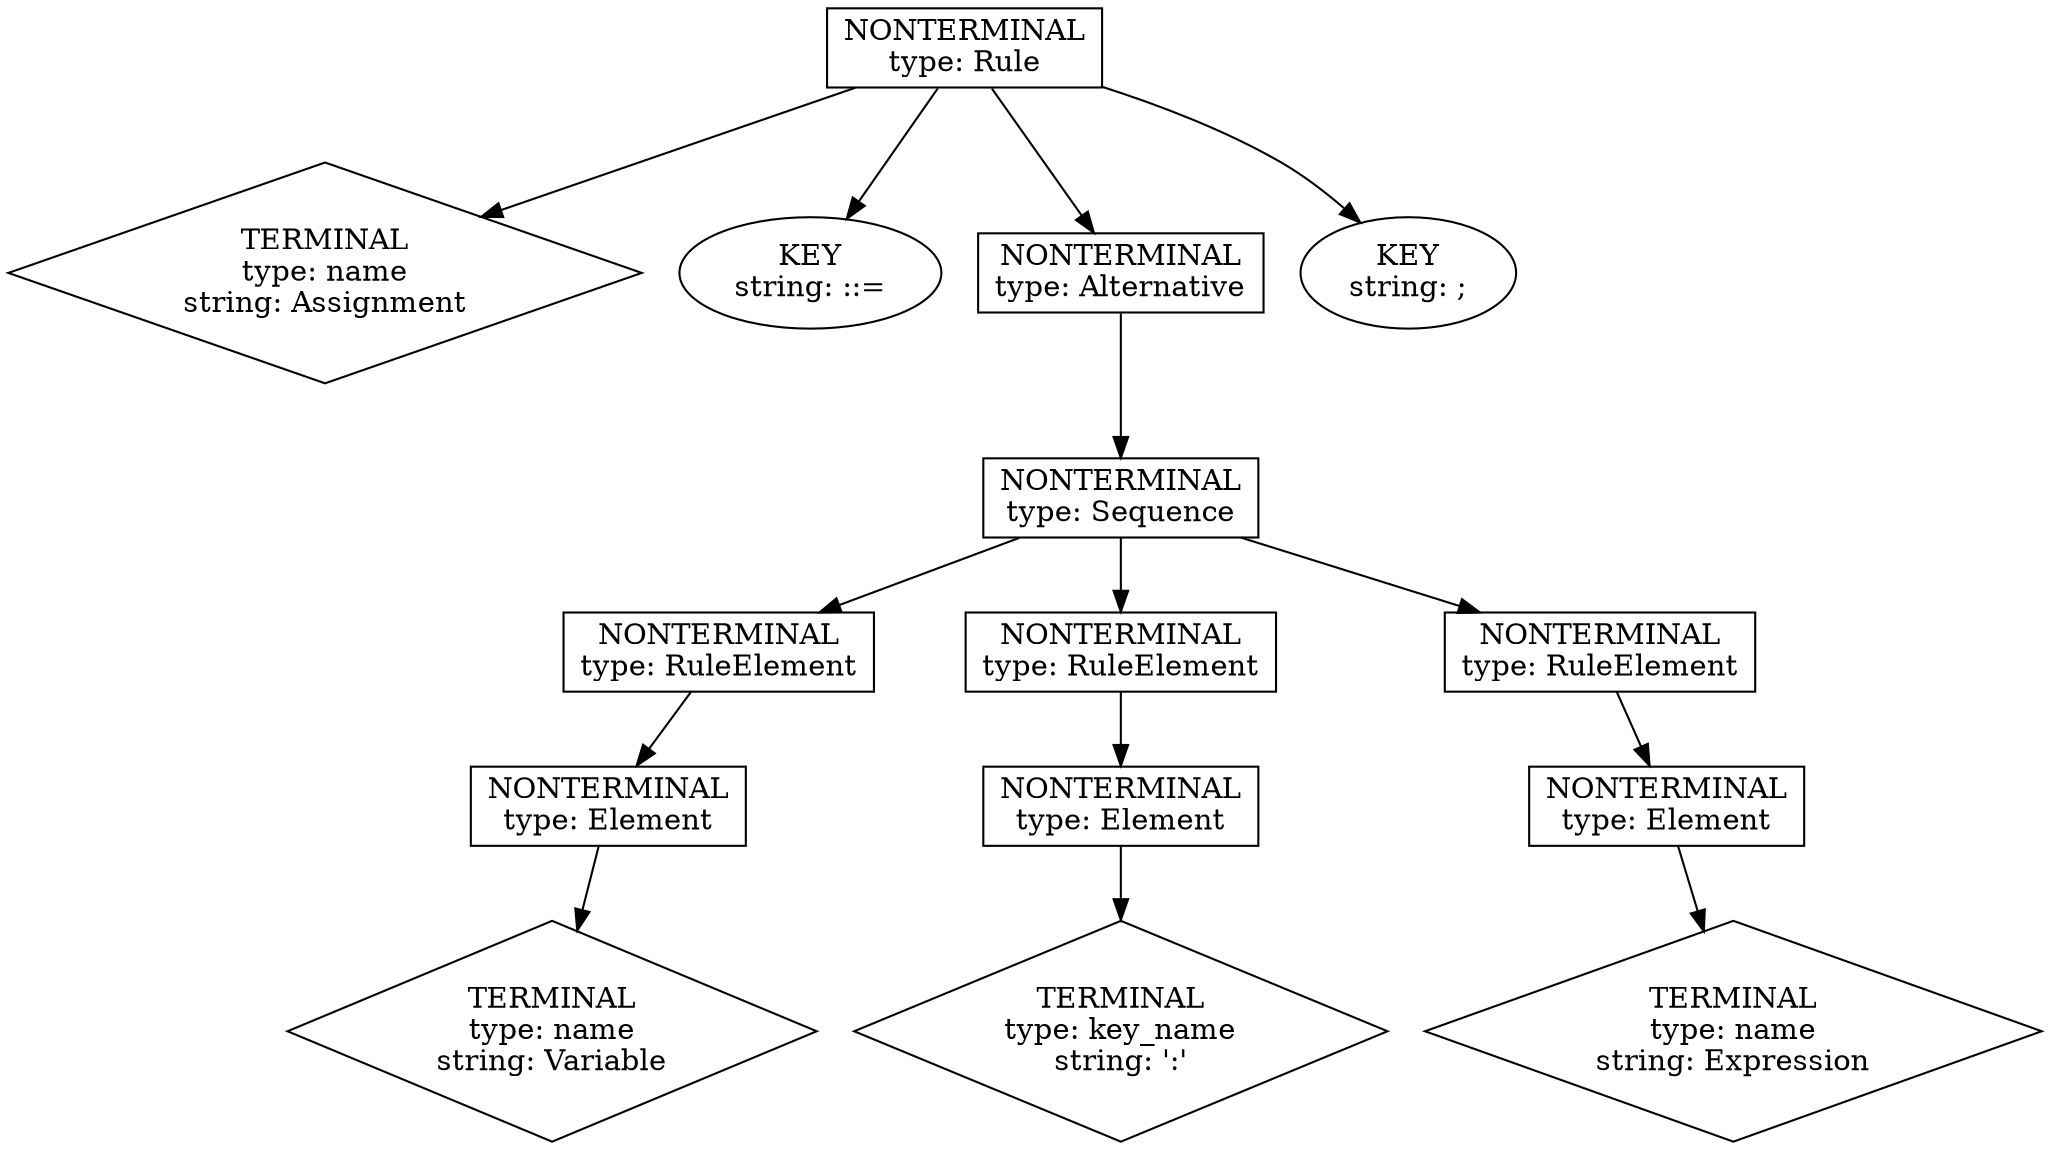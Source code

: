digraph ast_Assignment {
	1 [label="NONTERMINAL
type: Rule" shape=box]
	2 [label="TERMINAL
type: name
string: Assignment" shape=diamond]
	1 -> 2
	3 [label="KEY
string: ::=" shape=oval]
	1 -> 3
	4 [label="NONTERMINAL
type: Alternative" shape=box]
	1 -> 4
	5 [label="KEY
string: ;" shape=oval]
	1 -> 5
	6 [label="NONTERMINAL
type: Sequence" shape=box]
	4 -> 6
	7 [label="NONTERMINAL
type: RuleElement" shape=box]
	6 -> 7
	8 [label="NONTERMINAL
type: RuleElement" shape=box]
	6 -> 8
	9 [label="NONTERMINAL
type: RuleElement" shape=box]
	6 -> 9
	10 [label="NONTERMINAL
type: Element" shape=box]
	7 -> 10
	11 [label="NONTERMINAL
type: Element" shape=box]
	8 -> 11
	12 [label="NONTERMINAL
type: Element" shape=box]
	9 -> 12
	13 [label="TERMINAL
type: name
string: Variable" shape=diamond]
	10 -> 13
	14 [label="TERMINAL
type: key_name
string: ':'" shape=diamond]
	11 -> 14
	15 [label="TERMINAL
type: name
string: Expression" shape=diamond]
	12 -> 15
}
